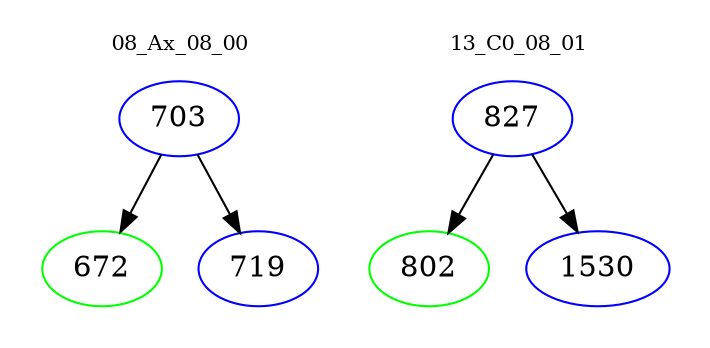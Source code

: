digraph{
subgraph cluster_0 {
color = white
label = "08_Ax_08_00";
fontsize=10;
T0_703 [label="703", color="blue"]
T0_703 -> T0_672 [color="black"]
T0_672 [label="672", color="green"]
T0_703 -> T0_719 [color="black"]
T0_719 [label="719", color="blue"]
}
subgraph cluster_1 {
color = white
label = "13_C0_08_01";
fontsize=10;
T1_827 [label="827", color="blue"]
T1_827 -> T1_802 [color="black"]
T1_802 [label="802", color="green"]
T1_827 -> T1_1530 [color="black"]
T1_1530 [label="1530", color="blue"]
}
}
